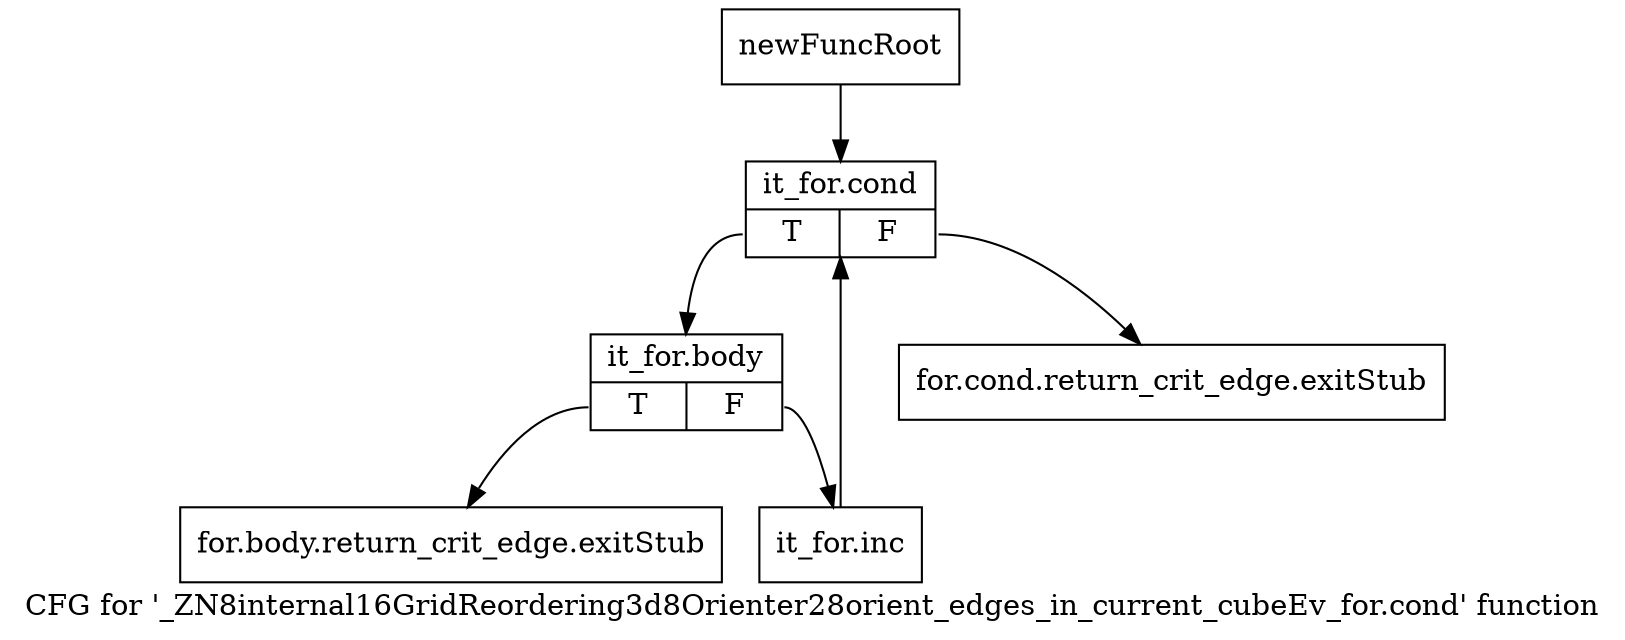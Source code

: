 digraph "CFG for '_ZN8internal16GridReordering3d8Orienter28orient_edges_in_current_cubeEv_for.cond' function" {
	label="CFG for '_ZN8internal16GridReordering3d8Orienter28orient_edges_in_current_cubeEv_for.cond' function";

	Node0x941c600 [shape=record,label="{newFuncRoot}"];
	Node0x941c600 -> Node0x941c6f0;
	Node0x941c650 [shape=record,label="{for.cond.return_crit_edge.exitStub}"];
	Node0x941c6a0 [shape=record,label="{for.body.return_crit_edge.exitStub}"];
	Node0x941c6f0 [shape=record,label="{it_for.cond|{<s0>T|<s1>F}}"];
	Node0x941c6f0:s0 -> Node0x941c740;
	Node0x941c6f0:s1 -> Node0x941c650;
	Node0x941c740 [shape=record,label="{it_for.body|{<s0>T|<s1>F}}"];
	Node0x941c740:s0 -> Node0x941c6a0;
	Node0x941c740:s1 -> Node0x941c790;
	Node0x941c790 [shape=record,label="{it_for.inc}"];
	Node0x941c790 -> Node0x941c6f0;
}
